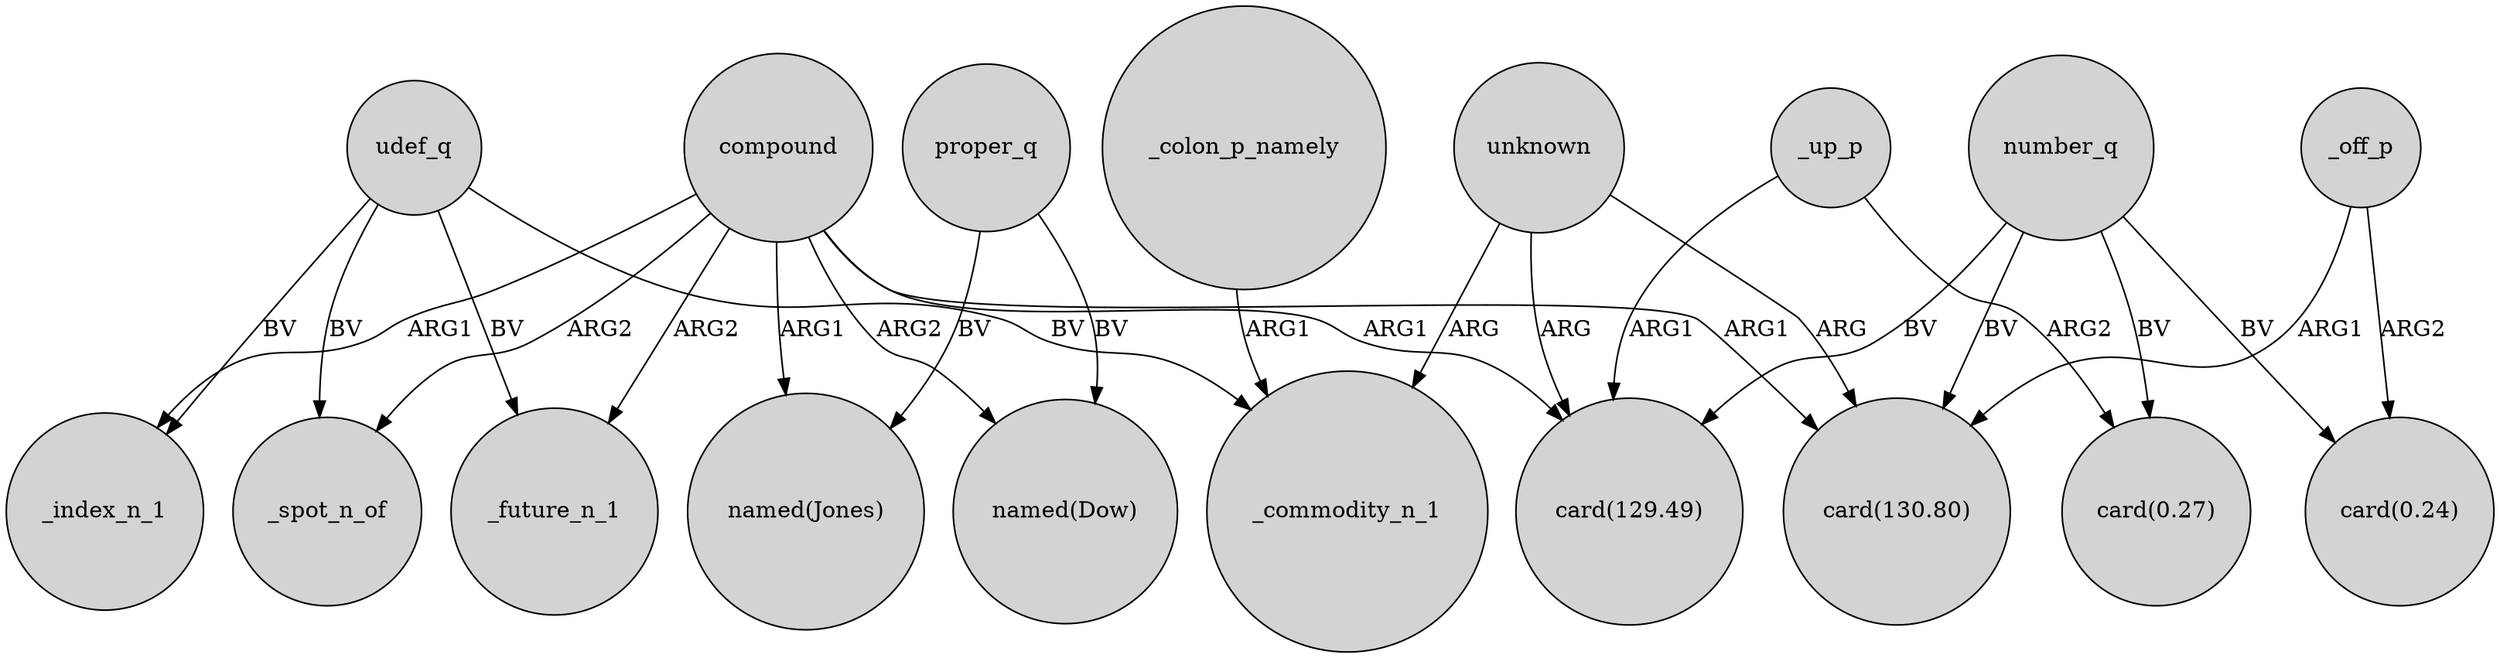digraph {
	node [shape=circle style=filled]
	udef_q -> _spot_n_of [label=BV]
	compound -> _spot_n_of [label=ARG2]
	unknown -> _commodity_n_1 [label=ARG]
	compound -> "named(Dow)" [label=ARG2]
	udef_q -> _commodity_n_1 [label=BV]
	proper_q -> "named(Dow)" [label=BV]
	unknown -> "card(130.80)" [label=ARG]
	number_q -> "card(0.24)" [label=BV]
	udef_q -> _index_n_1 [label=BV]
	unknown -> "card(129.49)" [label=ARG]
	compound -> _future_n_1 [label=ARG2]
	_up_p -> "card(129.49)" [label=ARG1]
	_off_p -> "card(130.80)" [label=ARG1]
	proper_q -> "named(Jones)" [label=BV]
	_up_p -> "card(0.27)" [label=ARG2]
	number_q -> "card(129.49)" [label=BV]
	number_q -> "card(130.80)" [label=BV]
	_off_p -> "card(0.24)" [label=ARG2]
	udef_q -> _future_n_1 [label=BV]
	number_q -> "card(0.27)" [label=BV]
	_colon_p_namely -> _commodity_n_1 [label=ARG1]
	compound -> "card(130.80)" [label=ARG1]
	compound -> "named(Jones)" [label=ARG1]
	compound -> "card(129.49)" [label=ARG1]
	compound -> _index_n_1 [label=ARG1]
}
